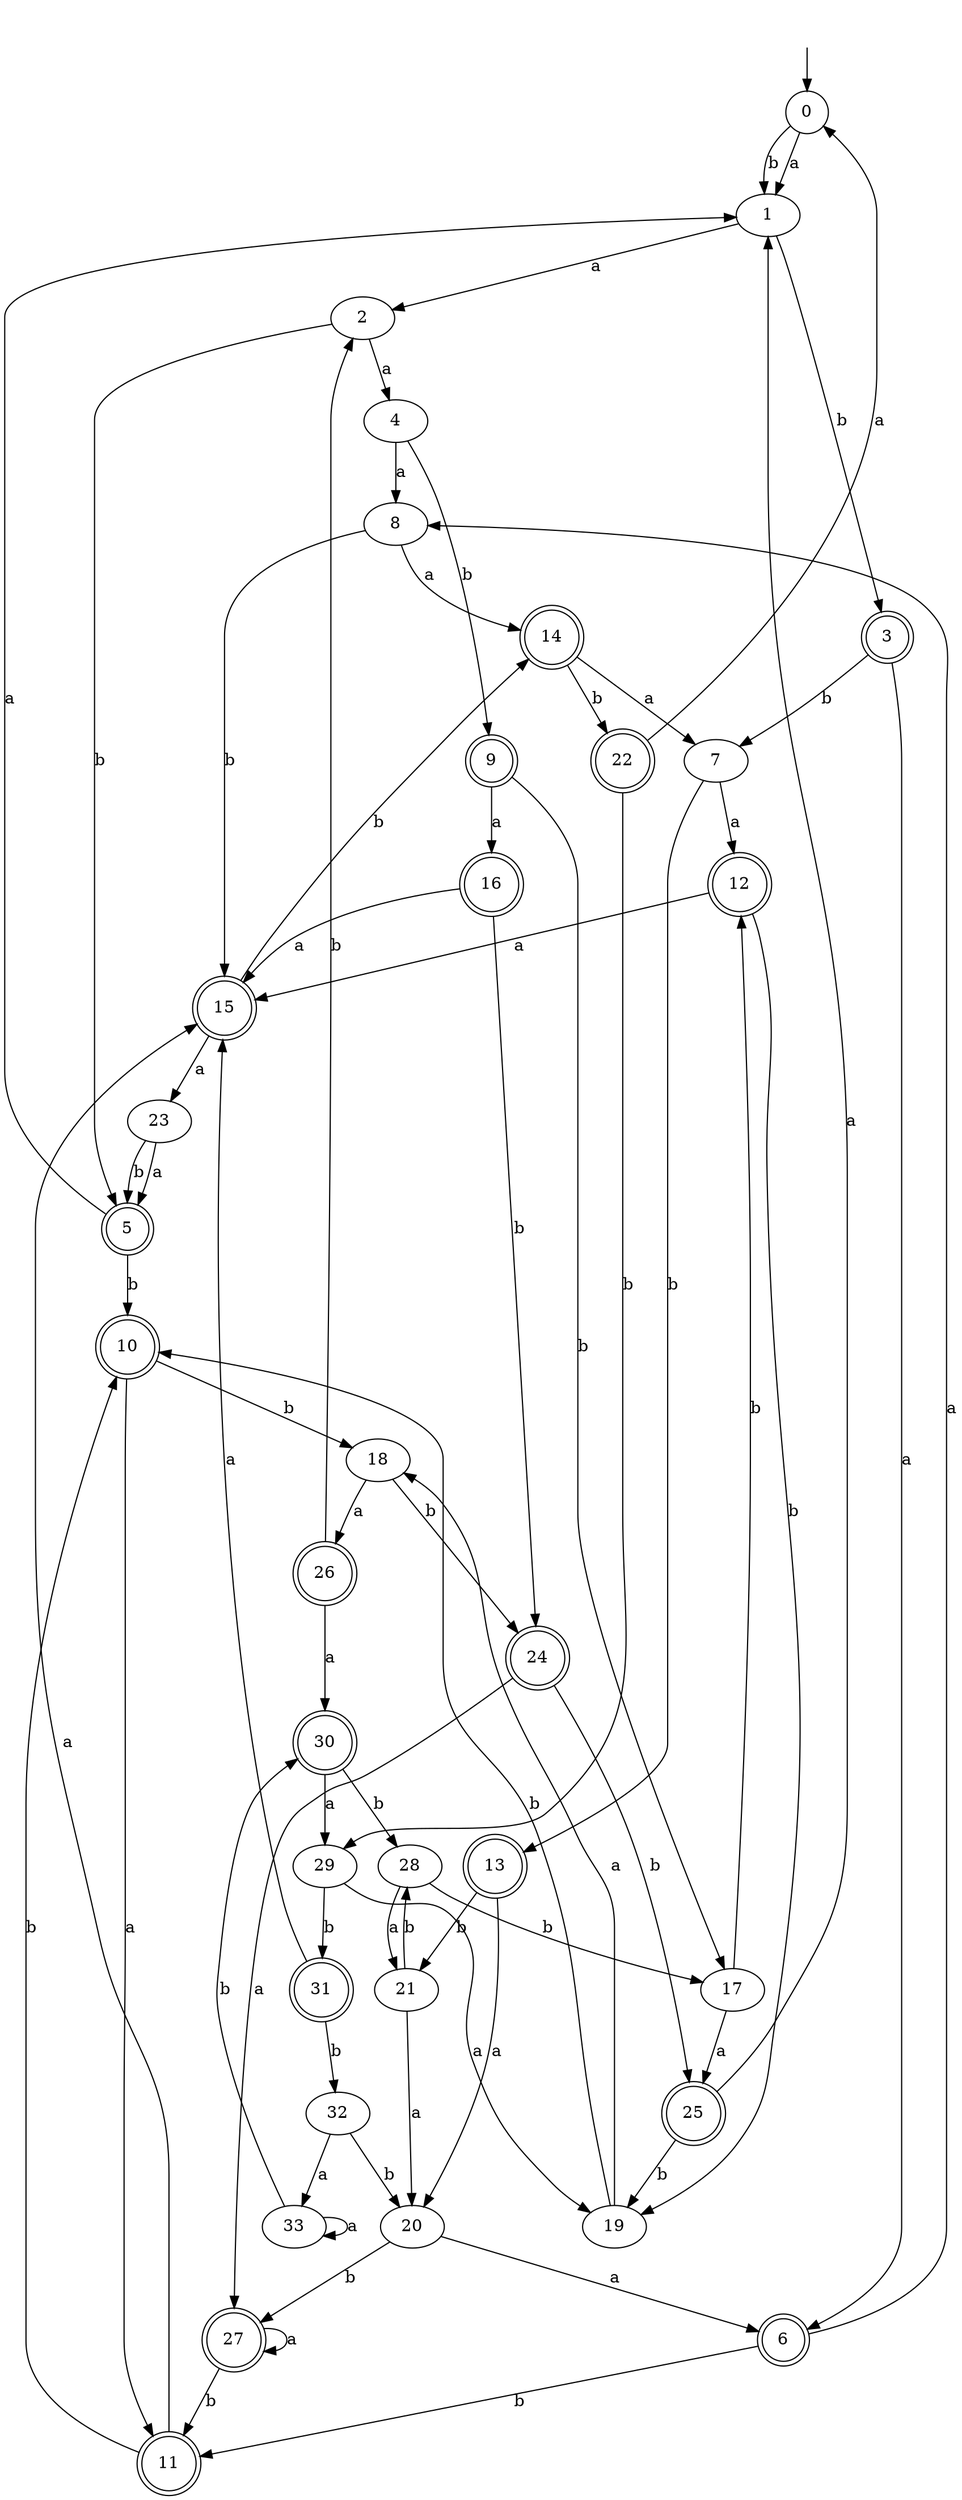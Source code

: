 digraph RandomDFA {
  __start0 [label="", shape=none];
  __start0 -> 0 [label=""];
  0 [shape=circle]
  0 -> 1 [label="a"]
  0 -> 1 [label="b"]
  1
  1 -> 2 [label="a"]
  1 -> 3 [label="b"]
  2
  2 -> 4 [label="a"]
  2 -> 5 [label="b"]
  3 [shape=doublecircle]
  3 -> 6 [label="a"]
  3 -> 7 [label="b"]
  4
  4 -> 8 [label="a"]
  4 -> 9 [label="b"]
  5 [shape=doublecircle]
  5 -> 1 [label="a"]
  5 -> 10 [label="b"]
  6 [shape=doublecircle]
  6 -> 8 [label="a"]
  6 -> 11 [label="b"]
  7
  7 -> 12 [label="a"]
  7 -> 13 [label="b"]
  8
  8 -> 14 [label="a"]
  8 -> 15 [label="b"]
  9 [shape=doublecircle]
  9 -> 16 [label="a"]
  9 -> 17 [label="b"]
  10 [shape=doublecircle]
  10 -> 11 [label="a"]
  10 -> 18 [label="b"]
  11 [shape=doublecircle]
  11 -> 15 [label="a"]
  11 -> 10 [label="b"]
  12 [shape=doublecircle]
  12 -> 15 [label="a"]
  12 -> 19 [label="b"]
  13 [shape=doublecircle]
  13 -> 20 [label="a"]
  13 -> 21 [label="b"]
  14 [shape=doublecircle]
  14 -> 7 [label="a"]
  14 -> 22 [label="b"]
  15 [shape=doublecircle]
  15 -> 23 [label="a"]
  15 -> 14 [label="b"]
  16 [shape=doublecircle]
  16 -> 15 [label="a"]
  16 -> 24 [label="b"]
  17
  17 -> 25 [label="a"]
  17 -> 12 [label="b"]
  18
  18 -> 26 [label="a"]
  18 -> 24 [label="b"]
  19
  19 -> 18 [label="a"]
  19 -> 10 [label="b"]
  20
  20 -> 6 [label="a"]
  20 -> 27 [label="b"]
  21
  21 -> 20 [label="a"]
  21 -> 28 [label="b"]
  22 [shape=doublecircle]
  22 -> 0 [label="a"]
  22 -> 29 [label="b"]
  23
  23 -> 5 [label="a"]
  23 -> 5 [label="b"]
  24 [shape=doublecircle]
  24 -> 27 [label="a"]
  24 -> 25 [label="b"]
  25 [shape=doublecircle]
  25 -> 1 [label="a"]
  25 -> 19 [label="b"]
  26 [shape=doublecircle]
  26 -> 30 [label="a"]
  26 -> 2 [label="b"]
  27 [shape=doublecircle]
  27 -> 27 [label="a"]
  27 -> 11 [label="b"]
  28
  28 -> 21 [label="a"]
  28 -> 17 [label="b"]
  29
  29 -> 19 [label="a"]
  29 -> 31 [label="b"]
  30 [shape=doublecircle]
  30 -> 29 [label="a"]
  30 -> 28 [label="b"]
  31 [shape=doublecircle]
  31 -> 15 [label="a"]
  31 -> 32 [label="b"]
  32
  32 -> 33 [label="a"]
  32 -> 20 [label="b"]
  33
  33 -> 33 [label="a"]
  33 -> 30 [label="b"]
}

